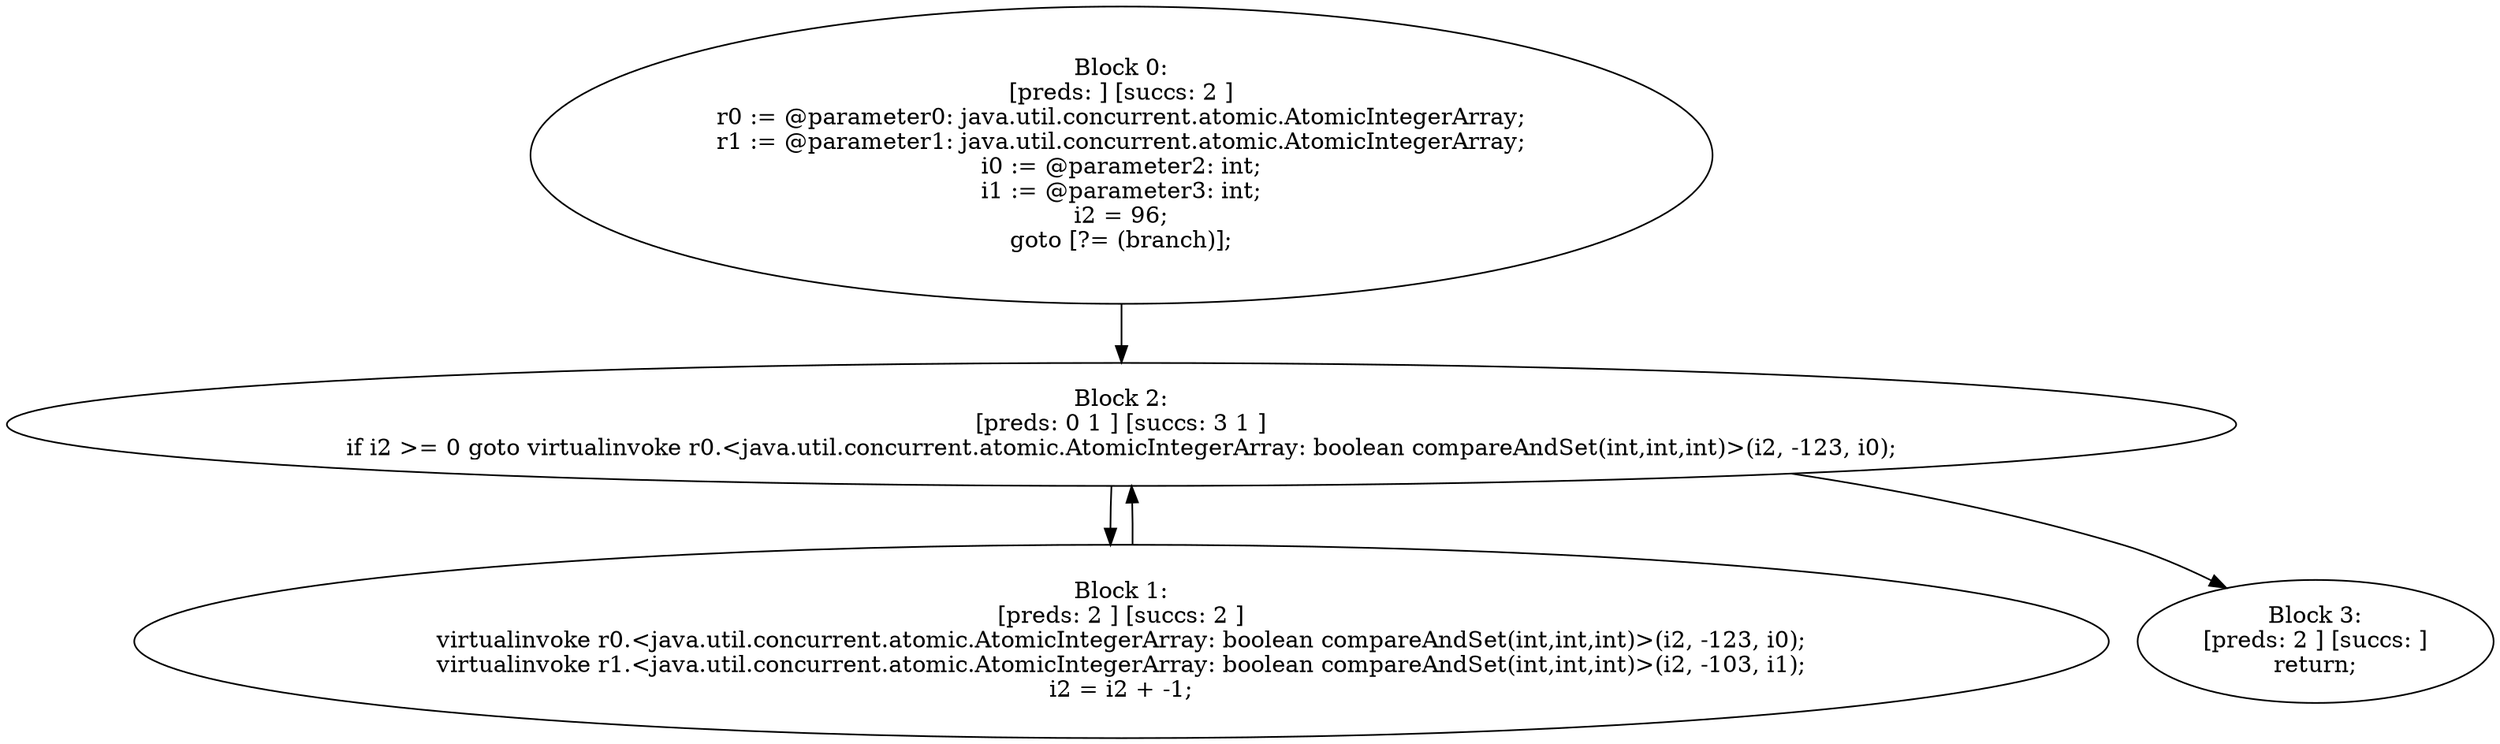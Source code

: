 digraph "unitGraph" {
    "Block 0:
[preds: ] [succs: 2 ]
r0 := @parameter0: java.util.concurrent.atomic.AtomicIntegerArray;
r1 := @parameter1: java.util.concurrent.atomic.AtomicIntegerArray;
i0 := @parameter2: int;
i1 := @parameter3: int;
i2 = 96;
goto [?= (branch)];
"
    "Block 1:
[preds: 2 ] [succs: 2 ]
virtualinvoke r0.<java.util.concurrent.atomic.AtomicIntegerArray: boolean compareAndSet(int,int,int)>(i2, -123, i0);
virtualinvoke r1.<java.util.concurrent.atomic.AtomicIntegerArray: boolean compareAndSet(int,int,int)>(i2, -103, i1);
i2 = i2 + -1;
"
    "Block 2:
[preds: 0 1 ] [succs: 3 1 ]
if i2 >= 0 goto virtualinvoke r0.<java.util.concurrent.atomic.AtomicIntegerArray: boolean compareAndSet(int,int,int)>(i2, -123, i0);
"
    "Block 3:
[preds: 2 ] [succs: ]
return;
"
    "Block 0:
[preds: ] [succs: 2 ]
r0 := @parameter0: java.util.concurrent.atomic.AtomicIntegerArray;
r1 := @parameter1: java.util.concurrent.atomic.AtomicIntegerArray;
i0 := @parameter2: int;
i1 := @parameter3: int;
i2 = 96;
goto [?= (branch)];
"->"Block 2:
[preds: 0 1 ] [succs: 3 1 ]
if i2 >= 0 goto virtualinvoke r0.<java.util.concurrent.atomic.AtomicIntegerArray: boolean compareAndSet(int,int,int)>(i2, -123, i0);
";
    "Block 1:
[preds: 2 ] [succs: 2 ]
virtualinvoke r0.<java.util.concurrent.atomic.AtomicIntegerArray: boolean compareAndSet(int,int,int)>(i2, -123, i0);
virtualinvoke r1.<java.util.concurrent.atomic.AtomicIntegerArray: boolean compareAndSet(int,int,int)>(i2, -103, i1);
i2 = i2 + -1;
"->"Block 2:
[preds: 0 1 ] [succs: 3 1 ]
if i2 >= 0 goto virtualinvoke r0.<java.util.concurrent.atomic.AtomicIntegerArray: boolean compareAndSet(int,int,int)>(i2, -123, i0);
";
    "Block 2:
[preds: 0 1 ] [succs: 3 1 ]
if i2 >= 0 goto virtualinvoke r0.<java.util.concurrent.atomic.AtomicIntegerArray: boolean compareAndSet(int,int,int)>(i2, -123, i0);
"->"Block 3:
[preds: 2 ] [succs: ]
return;
";
    "Block 2:
[preds: 0 1 ] [succs: 3 1 ]
if i2 >= 0 goto virtualinvoke r0.<java.util.concurrent.atomic.AtomicIntegerArray: boolean compareAndSet(int,int,int)>(i2, -123, i0);
"->"Block 1:
[preds: 2 ] [succs: 2 ]
virtualinvoke r0.<java.util.concurrent.atomic.AtomicIntegerArray: boolean compareAndSet(int,int,int)>(i2, -123, i0);
virtualinvoke r1.<java.util.concurrent.atomic.AtomicIntegerArray: boolean compareAndSet(int,int,int)>(i2, -103, i1);
i2 = i2 + -1;
";
}
